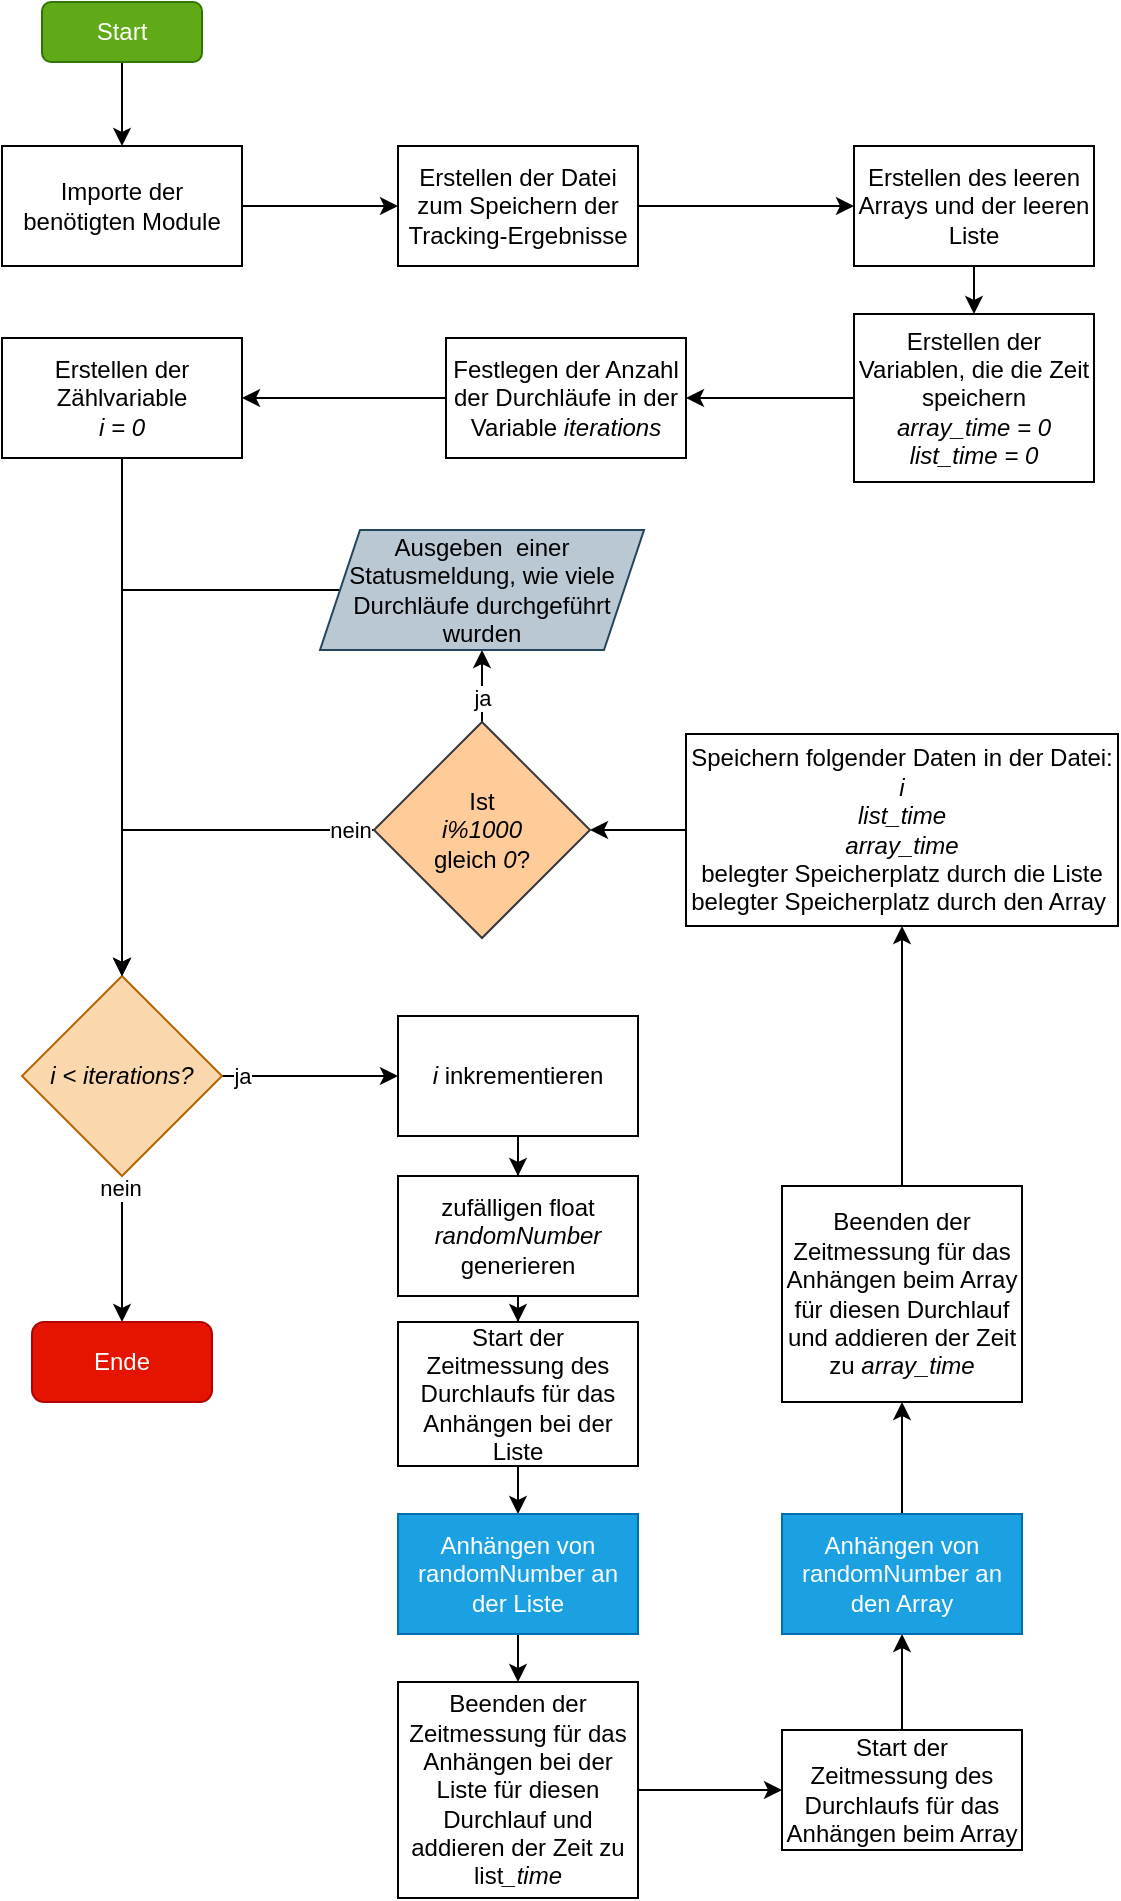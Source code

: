<mxfile version="14.2.4" type="embed">
    <diagram id="1E8utzlmfy-6xnHFC6HX" name="Page-1">
        <mxGraphModel dx="1152" dy="717" grid="1" gridSize="12" guides="1" tooltips="1" connect="1" arrows="1" fold="1" page="1" pageScale="1" pageWidth="827" pageHeight="1169" background="none" math="0" shadow="0">
            <root>
                <mxCell id="0"/>
                <mxCell id="1" parent="0"/>
                <mxCell id="41" style="edgeStyle=orthogonalEdgeStyle;rounded=0;orthogonalLoop=1;jettySize=auto;html=1;" parent="1" source="2" target="3" edge="1">
                    <mxGeometry relative="1" as="geometry"/>
                </mxCell>
                <mxCell id="2" value="Start" style="rounded=1;whiteSpace=wrap;html=1;fillColor=#60a917;strokeColor=#2D7600;fontColor=#ffffff;" parent="1" vertex="1">
                    <mxGeometry x="50" y="48" width="80" height="30" as="geometry"/>
                </mxCell>
                <mxCell id="42" style="edgeStyle=orthogonalEdgeStyle;rounded=0;orthogonalLoop=1;jettySize=auto;html=1;" parent="1" source="3" target="4" edge="1">
                    <mxGeometry relative="1" as="geometry"/>
                </mxCell>
                <mxCell id="3" value="Importe der benötigten Module" style="rounded=0;whiteSpace=wrap;html=1;" parent="1" vertex="1">
                    <mxGeometry x="30" y="120" width="120" height="60" as="geometry"/>
                </mxCell>
                <mxCell id="43" style="edgeStyle=orthogonalEdgeStyle;rounded=0;orthogonalLoop=1;jettySize=auto;html=1;" parent="1" source="4" target="5" edge="1">
                    <mxGeometry relative="1" as="geometry"/>
                </mxCell>
                <mxCell id="4" value="Erstellen der Datei zum Speichern der Tracking-Ergebnisse" style="rounded=0;whiteSpace=wrap;html=1;" parent="1" vertex="1">
                    <mxGeometry x="228" y="120" width="120" height="60" as="geometry"/>
                </mxCell>
                <mxCell id="44" style="edgeStyle=orthogonalEdgeStyle;rounded=0;orthogonalLoop=1;jettySize=auto;html=1;" parent="1" source="5" target="6" edge="1">
                    <mxGeometry relative="1" as="geometry"/>
                </mxCell>
                <mxCell id="5" value="Erstellen des leeren Arrays und der leeren Liste" style="rounded=0;whiteSpace=wrap;html=1;" parent="1" vertex="1">
                    <mxGeometry x="456" y="120" width="120" height="60" as="geometry"/>
                </mxCell>
                <mxCell id="45" style="edgeStyle=orthogonalEdgeStyle;rounded=0;orthogonalLoop=1;jettySize=auto;html=1;" parent="1" source="6" target="7" edge="1">
                    <mxGeometry relative="1" as="geometry"/>
                </mxCell>
                <mxCell id="6" value="Erstellen der Variablen, die die Zeit speichern&lt;br&gt;&lt;i&gt;array_time = 0&lt;br&gt;list_time = 0&lt;/i&gt;" style="rounded=0;whiteSpace=wrap;html=1;" parent="1" vertex="1">
                    <mxGeometry x="456" y="204" width="120" height="84" as="geometry"/>
                </mxCell>
                <mxCell id="46" style="edgeStyle=orthogonalEdgeStyle;rounded=0;orthogonalLoop=1;jettySize=auto;html=1;" parent="1" source="7" target="8" edge="1">
                    <mxGeometry relative="1" as="geometry"/>
                </mxCell>
                <mxCell id="7" value="Festlegen der Anzahl der Durchläufe in der Variable &lt;i&gt;iterations&lt;/i&gt;" style="rounded=0;whiteSpace=wrap;html=1;" parent="1" vertex="1">
                    <mxGeometry x="252" y="216" width="120" height="60" as="geometry"/>
                </mxCell>
                <mxCell id="47" style="edgeStyle=orthogonalEdgeStyle;rounded=0;orthogonalLoop=1;jettySize=auto;html=1;" parent="1" source="8" target="9" edge="1">
                    <mxGeometry relative="1" as="geometry"/>
                </mxCell>
                <mxCell id="8" value="Erstellen der Zählvariable&lt;br&gt;&lt;i&gt;i = 0&lt;/i&gt;" style="rounded=0;whiteSpace=wrap;html=1;" parent="1" vertex="1">
                    <mxGeometry x="30" y="216" width="120" height="60" as="geometry"/>
                </mxCell>
                <mxCell id="48" style="edgeStyle=orthogonalEdgeStyle;rounded=0;orthogonalLoop=1;jettySize=auto;html=1;" parent="1" source="9" target="10" edge="1">
                    <mxGeometry relative="1" as="geometry"/>
                </mxCell>
                <mxCell id="53" value="nein" style="edgeLabel;html=1;align=center;verticalAlign=middle;resizable=0;points=[];" parent="48" vertex="1" connectable="0">
                    <mxGeometry x="-0.845" y="-1" relative="1" as="geometry">
                        <mxPoint as="offset"/>
                    </mxGeometry>
                </mxCell>
                <mxCell id="63" style="edgeStyle=orthogonalEdgeStyle;rounded=0;orthogonalLoop=1;jettySize=auto;html=1;" parent="1" source="9" target="11" edge="1">
                    <mxGeometry relative="1" as="geometry"/>
                </mxCell>
                <mxCell id="65" value="ja" style="edgeLabel;html=1;align=center;verticalAlign=middle;resizable=0;points=[];" parent="63" vertex="1" connectable="0">
                    <mxGeometry x="-0.826" relative="1" as="geometry">
                        <mxPoint x="2.5" as="offset"/>
                    </mxGeometry>
                </mxCell>
                <mxCell id="9" value="&lt;i&gt;i &amp;lt; iterations?&lt;/i&gt;" style="rhombus;whiteSpace=wrap;html=1;fillColor=#fad7ac;strokeColor=#b46504;" parent="1" vertex="1">
                    <mxGeometry x="40" y="535" width="100" height="100" as="geometry"/>
                </mxCell>
                <mxCell id="10" value="Ende" style="rounded=1;whiteSpace=wrap;html=1;fillColor=#e51400;strokeColor=#B20000;fontColor=#ffffff;" parent="1" vertex="1">
                    <mxGeometry x="45" y="708" width="90" height="40" as="geometry"/>
                </mxCell>
                <mxCell id="36" style="edgeStyle=orthogonalEdgeStyle;rounded=0;orthogonalLoop=1;jettySize=auto;html=1;" parent="1" source="11" target="12" edge="1">
                    <mxGeometry relative="1" as="geometry"/>
                </mxCell>
                <mxCell id="11" value="&lt;i&gt;i &lt;/i&gt;inkrementieren" style="rounded=0;whiteSpace=wrap;html=1;" parent="1" vertex="1">
                    <mxGeometry x="228" y="555" width="120" height="60" as="geometry"/>
                </mxCell>
                <mxCell id="37" style="edgeStyle=orthogonalEdgeStyle;rounded=0;orthogonalLoop=1;jettySize=auto;html=1;" parent="1" source="12" target="13" edge="1">
                    <mxGeometry relative="1" as="geometry"/>
                </mxCell>
                <mxCell id="12" value="zufälligen float &lt;i&gt;randomNumber&lt;/i&gt; generieren" style="rounded=0;whiteSpace=wrap;html=1;" parent="1" vertex="1">
                    <mxGeometry x="228" y="635" width="120" height="60" as="geometry"/>
                </mxCell>
                <mxCell id="33" style="edgeStyle=orthogonalEdgeStyle;rounded=0;orthogonalLoop=1;jettySize=auto;html=1;entryX=0.5;entryY=0;entryDx=0;entryDy=0;" parent="1" source="13" target="15" edge="1">
                    <mxGeometry relative="1" as="geometry"/>
                </mxCell>
                <mxCell id="13" value="Start der Zeitmessung des Durchlaufs für das Anhängen bei der Liste" style="rounded=0;whiteSpace=wrap;html=1;" parent="1" vertex="1">
                    <mxGeometry x="228" y="708" width="120" height="72" as="geometry"/>
                </mxCell>
                <mxCell id="62" style="edgeStyle=orthogonalEdgeStyle;rounded=0;orthogonalLoop=1;jettySize=auto;html=1;" parent="1" source="15" target="22" edge="1">
                    <mxGeometry relative="1" as="geometry"/>
                </mxCell>
                <mxCell id="15" value="Anhängen von randomNumber an der Liste" style="rounded=0;whiteSpace=wrap;html=1;fillColor=#1ba1e2;strokeColor=#006EAF;fontColor=#ffffff;" parent="1" vertex="1">
                    <mxGeometry x="228" y="804" width="120" height="60" as="geometry"/>
                </mxCell>
                <mxCell id="18" value="Start der Zeitmessung des Durchlaufs für das Anhängen beim Array" style="rounded=0;whiteSpace=wrap;html=1;" parent="1" vertex="1">
                    <mxGeometry x="420" y="912" width="120" height="60" as="geometry"/>
                </mxCell>
                <mxCell id="32" style="edgeStyle=orthogonalEdgeStyle;rounded=0;orthogonalLoop=1;jettySize=auto;html=1;" parent="1" source="19" target="21" edge="1">
                    <mxGeometry relative="1" as="geometry"/>
                </mxCell>
                <mxCell id="38" style="edgeStyle=orthogonalEdgeStyle;rounded=0;orthogonalLoop=1;jettySize=auto;html=1;" parent="1" source="21" target="23" edge="1">
                    <mxGeometry relative="1" as="geometry"/>
                </mxCell>
                <mxCell id="21" value="Beenden der Zeitmessung für das Anhängen beim Array für diesen Durchlauf und addieren der Zeit zu &lt;i&gt;array_time&lt;/i&gt;" style="rounded=0;whiteSpace=wrap;html=1;" parent="1" vertex="1">
                    <mxGeometry x="420" y="640" width="120" height="108" as="geometry"/>
                </mxCell>
                <mxCell id="30" style="edgeStyle=orthogonalEdgeStyle;rounded=0;orthogonalLoop=1;jettySize=auto;html=1;" parent="1" source="22" target="18" edge="1">
                    <mxGeometry relative="1" as="geometry"/>
                </mxCell>
                <mxCell id="22" value="Beenden der Zeitmessung für das Anhängen bei der Liste für diesen Durchlauf und addieren der Zeit zu list&lt;i&gt;_time&lt;/i&gt;" style="rounded=0;whiteSpace=wrap;html=1;" parent="1" vertex="1">
                    <mxGeometry x="228" y="888" width="120" height="108" as="geometry"/>
                </mxCell>
                <mxCell id="39" style="edgeStyle=orthogonalEdgeStyle;rounded=0;orthogonalLoop=1;jettySize=auto;html=1;" parent="1" source="23" target="24" edge="1">
                    <mxGeometry relative="1" as="geometry"/>
                </mxCell>
                <mxCell id="23" value="Speichern folgender Daten in der Datei:&lt;br&gt;&lt;i&gt;i&lt;/i&gt;&lt;br&gt;&lt;i&gt;list_time&lt;br&gt;array_time&lt;br&gt;&lt;/i&gt;belegter Speicherplatz durch die Liste&lt;br&gt;belegter Speicherplatz durch den Array&amp;nbsp;" style="rounded=0;whiteSpace=wrap;html=1;" parent="1" vertex="1">
                    <mxGeometry x="372" y="414" width="216" height="96" as="geometry"/>
                </mxCell>
                <mxCell id="57" style="edgeStyle=orthogonalEdgeStyle;rounded=0;orthogonalLoop=1;jettySize=auto;html=1;" parent="1" source="24" target="9" edge="1">
                    <mxGeometry relative="1" as="geometry"/>
                </mxCell>
                <mxCell id="58" value="nein" style="edgeLabel;html=1;align=center;verticalAlign=middle;resizable=0;points=[];" parent="57" vertex="1" connectable="0">
                    <mxGeometry x="-0.921" relative="1" as="geometry">
                        <mxPoint x="-4.5" as="offset"/>
                    </mxGeometry>
                </mxCell>
                <mxCell id="60" style="edgeStyle=orthogonalEdgeStyle;rounded=0;orthogonalLoop=1;jettySize=auto;html=1;" parent="1" source="24" target="66" edge="1">
                    <mxGeometry relative="1" as="geometry">
                        <mxPoint x="270" y="372" as="targetPoint"/>
                    </mxGeometry>
                </mxCell>
                <mxCell id="61" value="ja" style="edgeLabel;html=1;align=center;verticalAlign=middle;resizable=0;points=[];" parent="60" vertex="1" connectable="0">
                    <mxGeometry x="-0.726" relative="1" as="geometry">
                        <mxPoint y="-6.17" as="offset"/>
                    </mxGeometry>
                </mxCell>
                <mxCell id="24" value="Ist&lt;br&gt;&lt;i&gt;i%1000&lt;br&gt;&lt;/i&gt;gleich &lt;i&gt;0&lt;/i&gt;?" style="rhombus;whiteSpace=wrap;html=1;fillColor=#ffcc99;strokeColor=#36393d;" parent="1" vertex="1">
                    <mxGeometry x="216" y="408" width="108" height="108" as="geometry"/>
                </mxCell>
                <mxCell id="54" style="edgeStyle=orthogonalEdgeStyle;rounded=0;orthogonalLoop=1;jettySize=auto;html=1;" parent="1" source="66" target="9" edge="1">
                    <mxGeometry relative="1" as="geometry">
                        <mxPoint x="210" y="342" as="sourcePoint"/>
                    </mxGeometry>
                </mxCell>
                <mxCell id="19" value="Anhängen von randomNumber an den Array" style="rounded=0;whiteSpace=wrap;html=1;fillColor=#1ba1e2;strokeColor=#006EAF;fontColor=#ffffff;" parent="1" vertex="1">
                    <mxGeometry x="420" y="804" width="120" height="60" as="geometry"/>
                </mxCell>
                <mxCell id="59" style="edgeStyle=orthogonalEdgeStyle;rounded=0;orthogonalLoop=1;jettySize=auto;html=1;" parent="1" source="18" target="19" edge="1">
                    <mxGeometry relative="1" as="geometry">
                        <mxPoint x="910" y="852" as="targetPoint"/>
                        <mxPoint x="910" y="924" as="sourcePoint"/>
                    </mxGeometry>
                </mxCell>
                <mxCell id="66" value="&lt;span&gt;Ausgeben&amp;nbsp; einer Statusmeldung, wie viele Durchläufe durchgeführt wurden&lt;/span&gt;" style="shape=parallelogram;perimeter=parallelogramPerimeter;whiteSpace=wrap;html=1;fixedSize=1;fillColor=#bac8d3;strokeColor=#23445d;" parent="1" vertex="1">
                    <mxGeometry x="189" y="312" width="162" height="60" as="geometry"/>
                </mxCell>
            </root>
        </mxGraphModel>
    </diagram>
</mxfile>